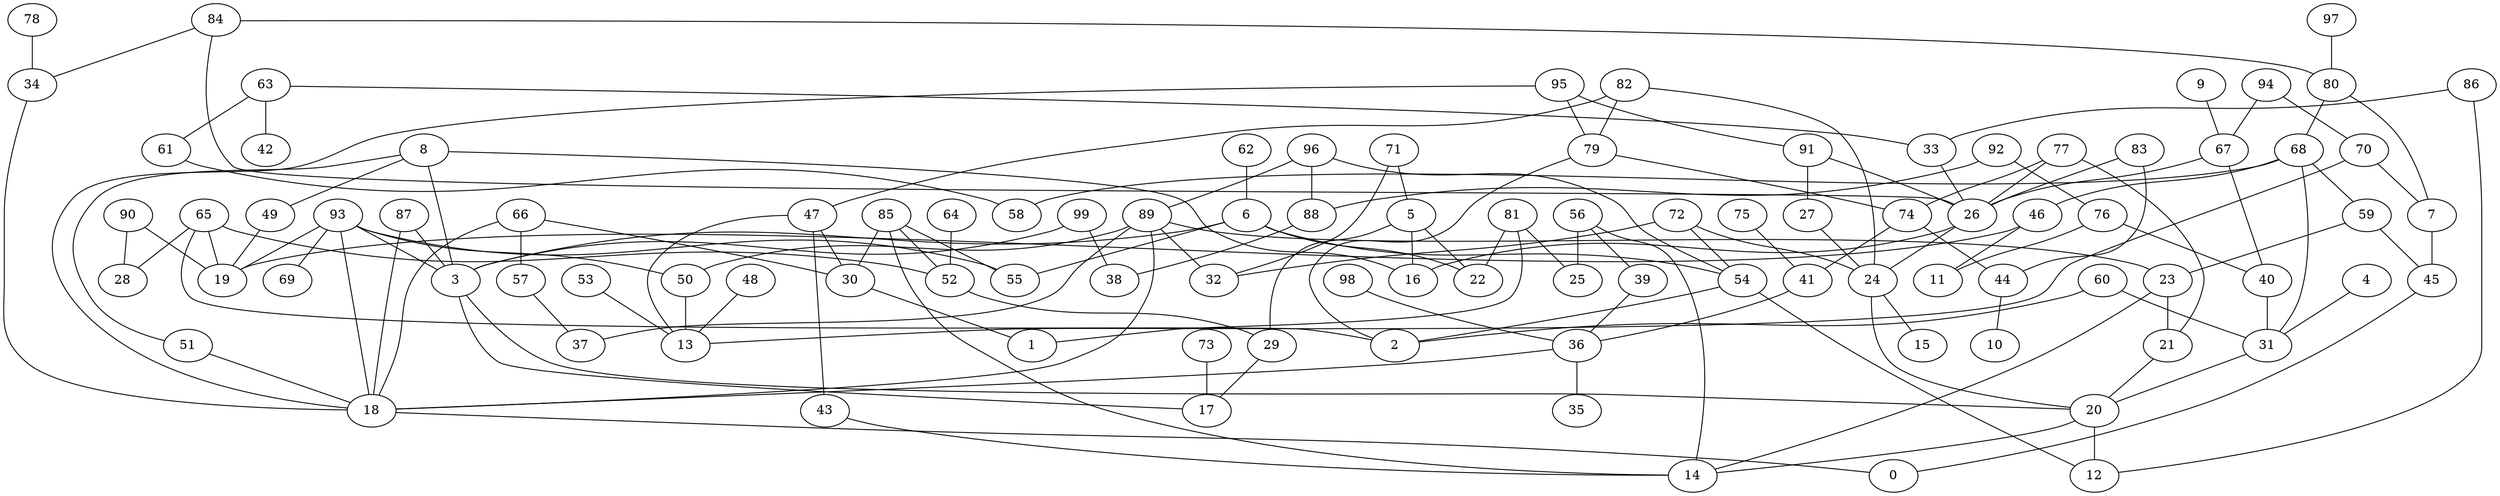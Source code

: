 digraph GG_graph {

subgraph G_graph {
edge [color = black]
"92" -> "76" [dir = none]
"48" -> "13" [dir = none]
"82" -> "47" [dir = none]
"88" -> "38" [dir = none]
"53" -> "13" [dir = none]
"78" -> "34" [dir = none]
"83" -> "44" [dir = none]
"76" -> "40" [dir = none]
"4" -> "31" [dir = none]
"39" -> "36" [dir = none]
"98" -> "36" [dir = none]
"71" -> "5" [dir = none]
"66" -> "57" [dir = none]
"66" -> "18" [dir = none]
"94" -> "70" [dir = none]
"94" -> "67" [dir = none]
"73" -> "17" [dir = none]
"65" -> "19" [dir = none]
"9" -> "67" [dir = none]
"93" -> "19" [dir = none]
"93" -> "69" [dir = none]
"93" -> "18" [dir = none]
"93" -> "3" [dir = none]
"24" -> "15" [dir = none]
"24" -> "20" [dir = none]
"64" -> "52" [dir = none]
"8" -> "49" [dir = none]
"8" -> "16" [dir = none]
"8" -> "3" [dir = none]
"52" -> "29" [dir = none]
"18" -> "0" [dir = none]
"85" -> "30" [dir = none]
"85" -> "52" [dir = none]
"85" -> "14" [dir = none]
"41" -> "36" [dir = none]
"44" -> "10" [dir = none]
"27" -> "24" [dir = none]
"67" -> "40" [dir = none]
"67" -> "26" [dir = none]
"59" -> "23" [dir = none]
"59" -> "45" [dir = none]
"57" -> "37" [dir = none]
"31" -> "20" [dir = none]
"97" -> "80" [dir = none]
"62" -> "6" [dir = none]
"3" -> "17" [dir = none]
"3" -> "20" [dir = none]
"86" -> "33" [dir = none]
"20" -> "12" [dir = none]
"20" -> "14" [dir = none]
"6" -> "55" [dir = none]
"6" -> "3" [dir = none]
"33" -> "26" [dir = none]
"68" -> "58" [dir = none]
"68" -> "46" [dir = none]
"68" -> "59" [dir = none]
"68" -> "31" [dir = none]
"56" -> "25" [dir = none]
"56" -> "14" [dir = none]
"99" -> "3" [dir = none]
"46" -> "11" [dir = none]
"34" -> "18" [dir = none]
"26" -> "24" [dir = none]
"89" -> "50" [dir = none]
"89" -> "18" [dir = none]
"74" -> "44" [dir = none]
"74" -> "41" [dir = none]
"77" -> "21" [dir = none]
"77" -> "74" [dir = none]
"77" -> "26" [dir = none]
"80" -> "7" [dir = none]
"80" -> "68" [dir = none]
"75" -> "41" [dir = none]
"87" -> "3" [dir = none]
"84" -> "80" [dir = none]
"95" -> "91" [dir = none]
"95" -> "79" [dir = none]
"95" -> "18" [dir = none]
"81" -> "1" [dir = none]
"81" -> "25" [dir = none]
"63" -> "61" [dir = none]
"63" -> "42" [dir = none]
"63" -> "33" [dir = none]
"36" -> "35" [dir = none]
"90" -> "28" [dir = none]
"90" -> "19" [dir = none]
"51" -> "18" [dir = none]
"72" -> "32" [dir = none]
"72" -> "24" [dir = none]
"5" -> "22" [dir = none]
"5" -> "29" [dir = none]
"47" -> "43" [dir = none]
"47" -> "13" [dir = none]
"47" -> "30" [dir = none]
"96" -> "88" [dir = none]
"96" -> "54" [dir = none]
"96" -> "89" [dir = none]
"60" -> "31" [dir = none]
"54" -> "2" [dir = none]
"8" -> "51" [dir = none]
"82" -> "79" [dir = none]
"21" -> "20" [dir = none]
"72" -> "54" [dir = none]
"60" -> "2" [dir = none]
"23" -> "21" [dir = none]
"84" -> "26" [dir = none]
"70" -> "13" [dir = none]
"92" -> "88" [dir = none]
"89" -> "37" [dir = none]
"54" -> "12" [dir = none]
"45" -> "0" [dir = none]
"56" -> "39" [dir = none]
"83" -> "26" [dir = none]
"93" -> "55" [dir = none]
"65" -> "52" [dir = none]
"6" -> "22" [dir = none]
"36" -> "18" [dir = none]
"84" -> "34" [dir = none]
"49" -> "19" [dir = none]
"26" -> "16" [dir = none]
"43" -> "14" [dir = none]
"79" -> "2" [dir = none]
"81" -> "22" [dir = none]
"50" -> "13" [dir = none]
"61" -> "58" [dir = none]
"5" -> "16" [dir = none]
"66" -> "30" [dir = none]
"29" -> "17" [dir = none]
"23" -> "14" [dir = none]
"87" -> "18" [dir = none]
"86" -> "12" [dir = none]
"71" -> "32" [dir = none]
"82" -> "24" [dir = none]
"70" -> "7" [dir = none]
"79" -> "74" [dir = none]
"65" -> "28" [dir = none]
"7" -> "45" [dir = none]
"65" -> "2" [dir = none]
"93" -> "50" [dir = none]
"85" -> "55" [dir = none]
"99" -> "38" [dir = none]
"89" -> "23" [dir = none]
"76" -> "11" [dir = none]
"46" -> "19" [dir = none]
"40" -> "31" [dir = none]
"91" -> "26" [dir = none]
"30" -> "1" [dir = none]
"6" -> "54" [dir = none]
"89" -> "32" [dir = none]
"91" -> "27" [dir = none]
}

}
